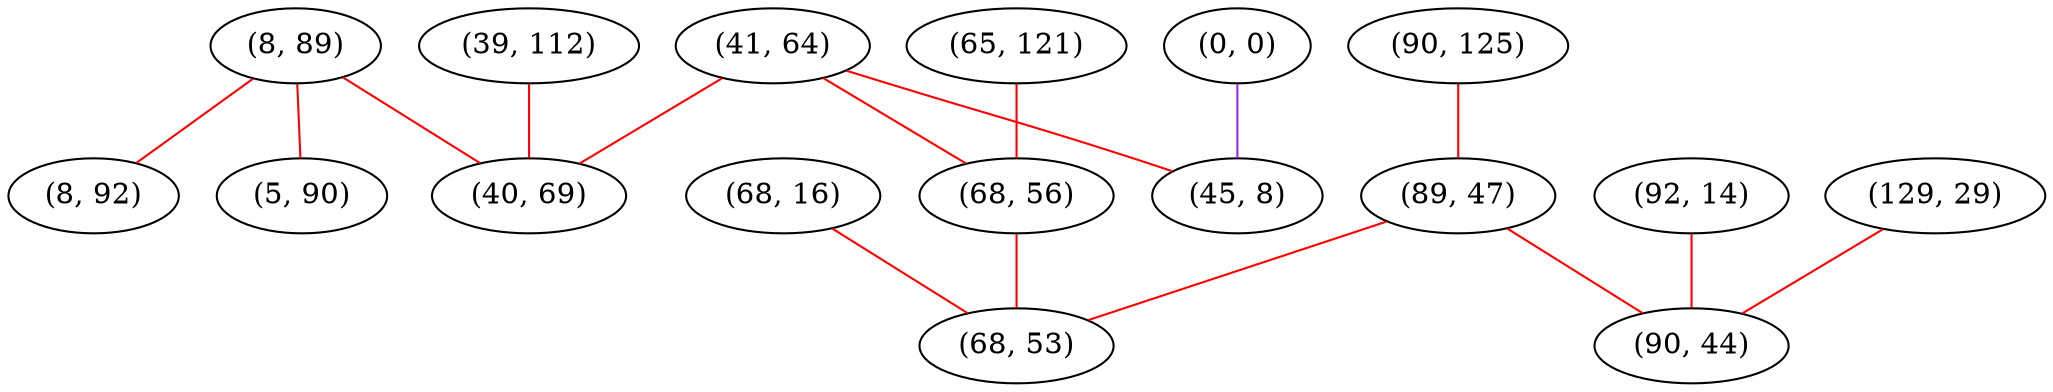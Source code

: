 graph "" {
"(8, 89)";
"(41, 64)";
"(0, 0)";
"(65, 121)";
"(90, 125)";
"(68, 56)";
"(129, 29)";
"(89, 47)";
"(68, 16)";
"(5, 90)";
"(92, 14)";
"(45, 8)";
"(8, 92)";
"(68, 53)";
"(39, 112)";
"(40, 69)";
"(90, 44)";
"(8, 89)" -- "(40, 69)"  [color=red, key=0, weight=1];
"(8, 89)" -- "(5, 90)"  [color=red, key=0, weight=1];
"(8, 89)" -- "(8, 92)"  [color=red, key=0, weight=1];
"(41, 64)" -- "(40, 69)"  [color=red, key=0, weight=1];
"(41, 64)" -- "(45, 8)"  [color=red, key=0, weight=1];
"(41, 64)" -- "(68, 56)"  [color=red, key=0, weight=1];
"(0, 0)" -- "(45, 8)"  [color=purple, key=0, weight=4];
"(65, 121)" -- "(68, 56)"  [color=red, key=0, weight=1];
"(90, 125)" -- "(89, 47)"  [color=red, key=0, weight=1];
"(68, 56)" -- "(68, 53)"  [color=red, key=0, weight=1];
"(129, 29)" -- "(90, 44)"  [color=red, key=0, weight=1];
"(89, 47)" -- "(68, 53)"  [color=red, key=0, weight=1];
"(89, 47)" -- "(90, 44)"  [color=red, key=0, weight=1];
"(68, 16)" -- "(68, 53)"  [color=red, key=0, weight=1];
"(92, 14)" -- "(90, 44)"  [color=red, key=0, weight=1];
"(39, 112)" -- "(40, 69)"  [color=red, key=0, weight=1];
}
